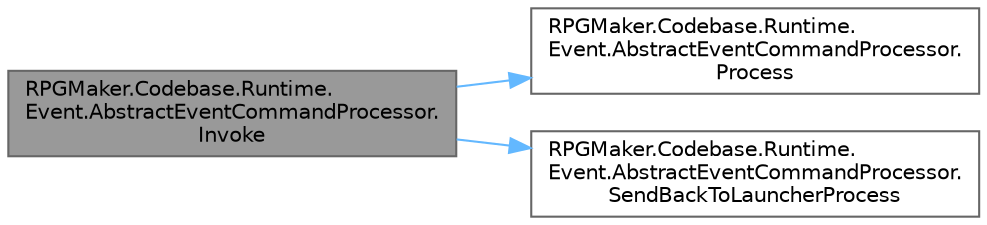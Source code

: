 digraph "RPGMaker.Codebase.Runtime.Event.AbstractEventCommandProcessor.Invoke"
{
 // LATEX_PDF_SIZE
  bgcolor="transparent";
  edge [fontname=Helvetica,fontsize=10,labelfontname=Helvetica,labelfontsize=10];
  node [fontname=Helvetica,fontsize=10,shape=box,height=0.2,width=0.4];
  rankdir="LR";
  Node1 [id="Node000001",label="RPGMaker.Codebase.Runtime.\lEvent.AbstractEventCommandProcessor.\lInvoke",height=0.2,width=0.4,color="gray40", fillcolor="grey60", style="filled", fontcolor="black",tooltip="😁 イベント実行処理 選択肢用"];
  Node1 -> Node2 [id="edge1_Node000001_Node000002",color="steelblue1",style="solid",tooltip=" "];
  Node2 [id="Node000002",label="RPGMaker.Codebase.Runtime.\lEvent.AbstractEventCommandProcessor.\lProcess",height=0.2,width=0.4,color="grey40", fillcolor="white", style="filled",URL="$d9/de5/class_r_p_g_maker_1_1_codebase_1_1_runtime_1_1_event_1_1_abstract_event_command_processor.html#ad337b6f41b9fbe347c31f080079f69a9",tooltip="😁 イベント実行処理"];
  Node1 -> Node3 [id="edge2_Node000001_Node000003",color="steelblue1",style="solid",tooltip=" "];
  Node3 [id="Node000003",label="RPGMaker.Codebase.Runtime.\lEvent.AbstractEventCommandProcessor.\lSendBackToLauncherProcess",height=0.2,width=0.4,color="grey40", fillcolor="white", style="filled",URL="$d9/de5/class_r_p_g_maker_1_1_codebase_1_1_runtime_1_1_event_1_1_abstract_event_command_processor.html#a6a3729c23c607d4ef52b710b3cc92280",tooltip="😁 次イベントコマンドへシーケンスを流す"];
}
